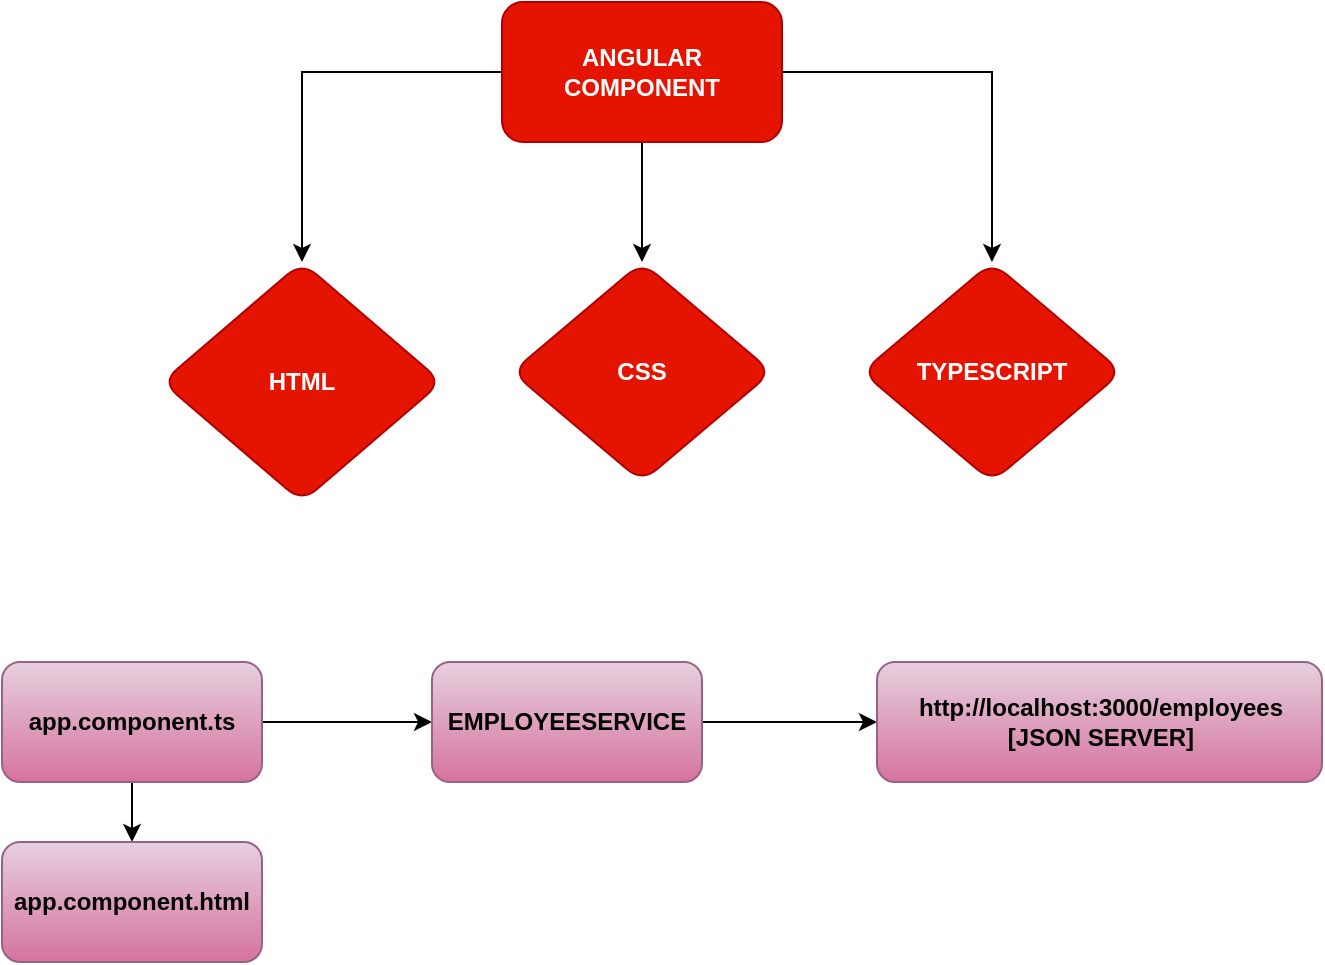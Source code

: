 <mxfile version="15.2.7" type="device"><diagram id="yfq8Um4Lh6RkvZYFpATG" name="components"><mxGraphModel dx="1024" dy="600" grid="1" gridSize="10" guides="1" tooltips="1" connect="1" arrows="1" fold="1" page="1" pageScale="1" pageWidth="850" pageHeight="1100" math="0" shadow="0"><root><mxCell id="RgCKEBAKFtgzlylaqKfK-0"/><mxCell id="RgCKEBAKFtgzlylaqKfK-1" parent="RgCKEBAKFtgzlylaqKfK-0"/><mxCell id="GgPnDxTVBvpX4YFIXtRe-3" value="" style="edgeStyle=orthogonalEdgeStyle;rounded=0;orthogonalLoop=1;jettySize=auto;html=1;" edge="1" parent="RgCKEBAKFtgzlylaqKfK-1" source="GgPnDxTVBvpX4YFIXtRe-1" target="GgPnDxTVBvpX4YFIXtRe-2"><mxGeometry relative="1" as="geometry"/></mxCell><mxCell id="GgPnDxTVBvpX4YFIXtRe-5" value="" style="edgeStyle=orthogonalEdgeStyle;rounded=0;orthogonalLoop=1;jettySize=auto;html=1;" edge="1" parent="RgCKEBAKFtgzlylaqKfK-1" source="GgPnDxTVBvpX4YFIXtRe-1" target="GgPnDxTVBvpX4YFIXtRe-4"><mxGeometry relative="1" as="geometry"/></mxCell><mxCell id="GgPnDxTVBvpX4YFIXtRe-7" value="" style="edgeStyle=orthogonalEdgeStyle;rounded=0;orthogonalLoop=1;jettySize=auto;html=1;" edge="1" parent="RgCKEBAKFtgzlylaqKfK-1" source="GgPnDxTVBvpX4YFIXtRe-1" target="GgPnDxTVBvpX4YFIXtRe-6"><mxGeometry relative="1" as="geometry"/></mxCell><mxCell id="GgPnDxTVBvpX4YFIXtRe-1" value="ANGULAR COMPONENT" style="rounded=1;whiteSpace=wrap;html=1;fillColor=#e51400;strokeColor=#B20000;verticalAlign=middle;align=center;fontStyle=1;fontColor=#ffffff;" vertex="1" parent="RgCKEBAKFtgzlylaqKfK-1"><mxGeometry x="360" y="30" width="140" height="70" as="geometry"/></mxCell><mxCell id="GgPnDxTVBvpX4YFIXtRe-2" value="HTML" style="rhombus;whiteSpace=wrap;html=1;rounded=1;fontColor=#ffffff;fontStyle=1;strokeColor=#B20000;fillColor=#e51400;" vertex="1" parent="RgCKEBAKFtgzlylaqKfK-1"><mxGeometry x="190" y="160" width="140" height="120" as="geometry"/></mxCell><mxCell id="GgPnDxTVBvpX4YFIXtRe-4" value="CSS" style="rhombus;whiteSpace=wrap;html=1;rounded=1;fontColor=#ffffff;fontStyle=1;strokeColor=#B20000;fillColor=#e51400;" vertex="1" parent="RgCKEBAKFtgzlylaqKfK-1"><mxGeometry x="365" y="160" width="130" height="110" as="geometry"/></mxCell><mxCell id="GgPnDxTVBvpX4YFIXtRe-6" value="TYPESCRIPT" style="rhombus;whiteSpace=wrap;html=1;rounded=1;fontColor=#ffffff;fontStyle=1;strokeColor=#B20000;fillColor=#e51400;" vertex="1" parent="RgCKEBAKFtgzlylaqKfK-1"><mxGeometry x="540" y="160" width="130" height="110" as="geometry"/></mxCell><mxCell id="GgPnDxTVBvpX4YFIXtRe-10" value="" style="edgeStyle=orthogonalEdgeStyle;rounded=0;orthogonalLoop=1;jettySize=auto;html=1;" edge="1" parent="RgCKEBAKFtgzlylaqKfK-1" source="GgPnDxTVBvpX4YFIXtRe-8" target="GgPnDxTVBvpX4YFIXtRe-9"><mxGeometry relative="1" as="geometry"/></mxCell><mxCell id="GgPnDxTVBvpX4YFIXtRe-14" value="" style="edgeStyle=orthogonalEdgeStyle;rounded=0;orthogonalLoop=1;jettySize=auto;html=1;" edge="1" parent="RgCKEBAKFtgzlylaqKfK-1" source="GgPnDxTVBvpX4YFIXtRe-8" target="GgPnDxTVBvpX4YFIXtRe-13"><mxGeometry relative="1" as="geometry"/></mxCell><mxCell id="GgPnDxTVBvpX4YFIXtRe-8" value="app.component.ts" style="rounded=1;whiteSpace=wrap;html=1;fillColor=#e6d0de;strokeColor=#996185;verticalAlign=middle;align=center;fontStyle=1;gradientColor=#d5739d;" vertex="1" parent="RgCKEBAKFtgzlylaqKfK-1"><mxGeometry x="110" y="360" width="130" height="60" as="geometry"/></mxCell><mxCell id="GgPnDxTVBvpX4YFIXtRe-12" value="" style="edgeStyle=orthogonalEdgeStyle;rounded=0;orthogonalLoop=1;jettySize=auto;html=1;" edge="1" parent="RgCKEBAKFtgzlylaqKfK-1" source="GgPnDxTVBvpX4YFIXtRe-9" target="GgPnDxTVBvpX4YFIXtRe-11"><mxGeometry relative="1" as="geometry"/></mxCell><mxCell id="GgPnDxTVBvpX4YFIXtRe-9" value="EMPLOYEESERVICE" style="whiteSpace=wrap;html=1;rounded=1;fontStyle=1;strokeColor=#996185;fillColor=#e6d0de;gradientColor=#d5739d;" vertex="1" parent="RgCKEBAKFtgzlylaqKfK-1"><mxGeometry x="325" y="360" width="135" height="60" as="geometry"/></mxCell><mxCell id="GgPnDxTVBvpX4YFIXtRe-11" value="http://localhost:3000/employees&lt;br&gt;[JSON SERVER]" style="whiteSpace=wrap;html=1;rounded=1;fontStyle=1;strokeColor=#996185;fillColor=#e6d0de;gradientColor=#d5739d;" vertex="1" parent="RgCKEBAKFtgzlylaqKfK-1"><mxGeometry x="547.5" y="360" width="222.5" height="60" as="geometry"/></mxCell><mxCell id="GgPnDxTVBvpX4YFIXtRe-13" value="app.component.html" style="rounded=1;whiteSpace=wrap;html=1;fillColor=#e6d0de;strokeColor=#996185;verticalAlign=middle;align=center;fontStyle=1;gradientColor=#d5739d;" vertex="1" parent="RgCKEBAKFtgzlylaqKfK-1"><mxGeometry x="110" y="450" width="130" height="60" as="geometry"/></mxCell></root></mxGraphModel></diagram></mxfile>
